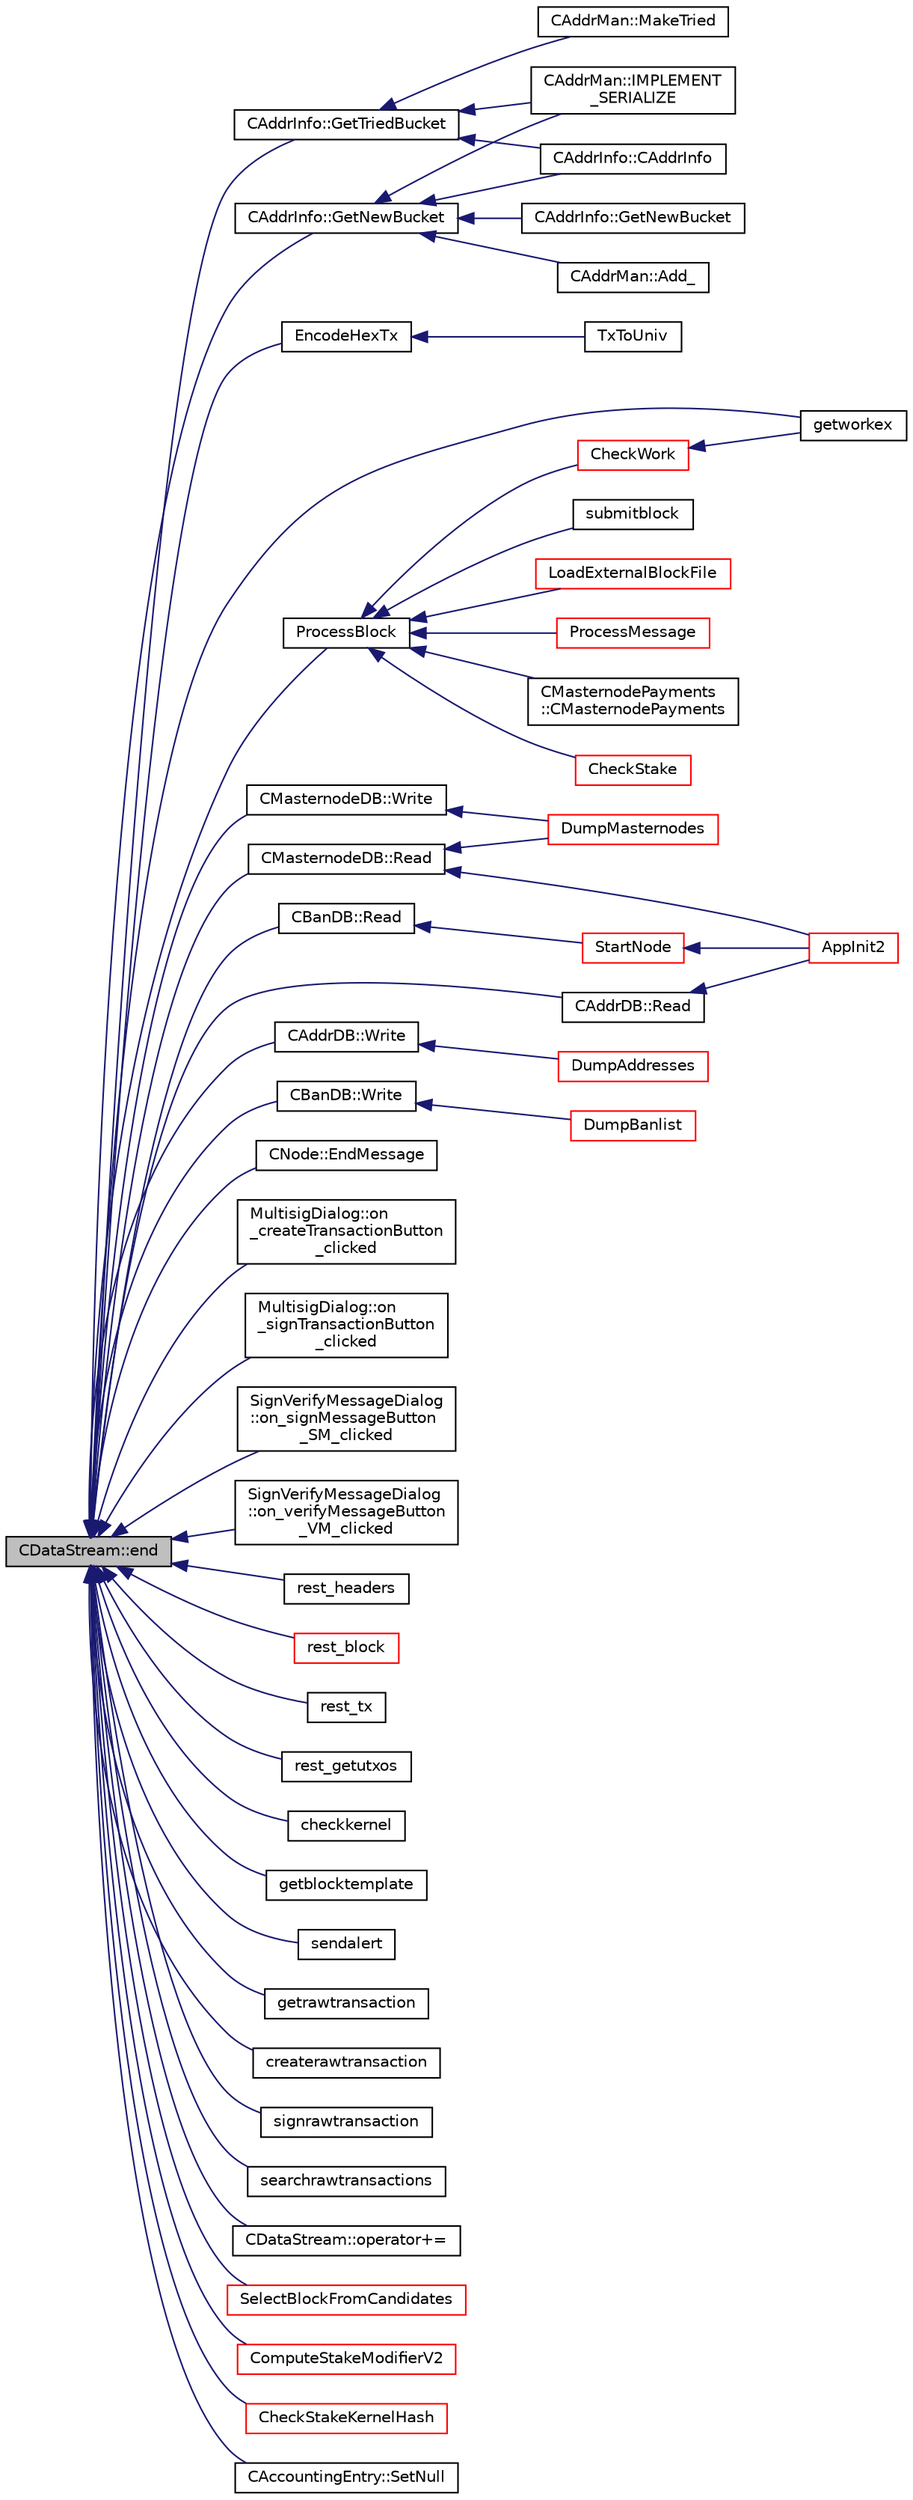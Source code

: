 digraph "CDataStream::end"
{
  edge [fontname="Helvetica",fontsize="10",labelfontname="Helvetica",labelfontsize="10"];
  node [fontname="Helvetica",fontsize="10",shape=record];
  rankdir="LR";
  Node151 [label="CDataStream::end",height=0.2,width=0.4,color="black", fillcolor="grey75", style="filled", fontcolor="black"];
  Node151 -> Node152 [dir="back",color="midnightblue",fontsize="10",style="solid",fontname="Helvetica"];
  Node152 [label="CAddrInfo::GetTriedBucket",height=0.2,width=0.4,color="black", fillcolor="white", style="filled",URL="$dd/d92/class_c_addr_info.html#a2a541a16ab155a09afc6666328e920b2"];
  Node152 -> Node153 [dir="back",color="midnightblue",fontsize="10",style="solid",fontname="Helvetica"];
  Node153 [label="CAddrMan::MakeTried",height=0.2,width=0.4,color="black", fillcolor="white", style="filled",URL="$d1/dc7/class_c_addr_man.html#a0fd16da2a89fb973e8e0e1bb6183264a"];
  Node152 -> Node154 [dir="back",color="midnightblue",fontsize="10",style="solid",fontname="Helvetica"];
  Node154 [label="CAddrInfo::CAddrInfo",height=0.2,width=0.4,color="black", fillcolor="white", style="filled",URL="$dd/d92/class_c_addr_info.html#ae14c3a91bb669e5580be1d3767264187"];
  Node152 -> Node155 [dir="back",color="midnightblue",fontsize="10",style="solid",fontname="Helvetica"];
  Node155 [label="CAddrMan::IMPLEMENT\l_SERIALIZE",height=0.2,width=0.4,color="black", fillcolor="white", style="filled",URL="$d1/dc7/class_c_addr_man.html#ac9e9b97d2eccdf4d2864e2e21dda1b8d"];
  Node151 -> Node156 [dir="back",color="midnightblue",fontsize="10",style="solid",fontname="Helvetica"];
  Node156 [label="CAddrInfo::GetNewBucket",height=0.2,width=0.4,color="black", fillcolor="white", style="filled",URL="$dd/d92/class_c_addr_info.html#a85faee0bb6c4d2bd6e63ed66c011bc75"];
  Node156 -> Node157 [dir="back",color="midnightblue",fontsize="10",style="solid",fontname="Helvetica"];
  Node157 [label="CAddrMan::Add_",height=0.2,width=0.4,color="black", fillcolor="white", style="filled",URL="$d1/dc7/class_c_addr_man.html#a9dd6df8b1904548a86054d19d4a90724"];
  Node156 -> Node154 [dir="back",color="midnightblue",fontsize="10",style="solid",fontname="Helvetica"];
  Node156 -> Node158 [dir="back",color="midnightblue",fontsize="10",style="solid",fontname="Helvetica"];
  Node158 [label="CAddrInfo::GetNewBucket",height=0.2,width=0.4,color="black", fillcolor="white", style="filled",URL="$dd/d92/class_c_addr_info.html#af5990f1a51d8b64dfcdf995355eee1d3"];
  Node156 -> Node155 [dir="back",color="midnightblue",fontsize="10",style="solid",fontname="Helvetica"];
  Node151 -> Node159 [dir="back",color="midnightblue",fontsize="10",style="solid",fontname="Helvetica"];
  Node159 [label="EncodeHexTx",height=0.2,width=0.4,color="black", fillcolor="white", style="filled",URL="$d5/d2e/core__write_8cpp.html#a51e0d5cf0f9f9801b079ce84c52ddd53"];
  Node159 -> Node160 [dir="back",color="midnightblue",fontsize="10",style="solid",fontname="Helvetica"];
  Node160 [label="TxToUniv",height=0.2,width=0.4,color="black", fillcolor="white", style="filled",URL="$d5/d2e/core__write_8cpp.html#aeb901ca565e3df0e3bc0c9863ad8f53a"];
  Node151 -> Node161 [dir="back",color="midnightblue",fontsize="10",style="solid",fontname="Helvetica"];
  Node161 [label="ProcessBlock",height=0.2,width=0.4,color="black", fillcolor="white", style="filled",URL="$d4/dbf/main_8h.html#a7c8a7be3439bb5e1e40548a332a3cf29"];
  Node161 -> Node162 [dir="back",color="midnightblue",fontsize="10",style="solid",fontname="Helvetica"];
  Node162 [label="LoadExternalBlockFile",height=0.2,width=0.4,color="red", fillcolor="white", style="filled",URL="$df/d0a/main_8cpp.html#afbdbbb5a1b376748e5460cbcf644a9af"];
  Node161 -> Node168 [dir="back",color="midnightblue",fontsize="10",style="solid",fontname="Helvetica"];
  Node168 [label="ProcessMessage",height=0.2,width=0.4,color="red", fillcolor="white", style="filled",URL="$df/d0a/main_8cpp.html#a8ba92b1a4bce3c835e887a9073d17d8e"];
  Node161 -> Node179 [dir="back",color="midnightblue",fontsize="10",style="solid",fontname="Helvetica"];
  Node179 [label="CMasternodePayments\l::CMasternodePayments",height=0.2,width=0.4,color="black", fillcolor="white", style="filled",URL="$dc/d9a/class_c_masternode_payments.html#a4b9454f265a927528c881716e7649973"];
  Node161 -> Node180 [dir="back",color="midnightblue",fontsize="10",style="solid",fontname="Helvetica"];
  Node180 [label="CheckWork",height=0.2,width=0.4,color="red", fillcolor="white", style="filled",URL="$de/d13/miner_8h.html#aadd8a05aa6d8fae1c0f4daa5e971a12a",tooltip="Check mined proof-of-work block. "];
  Node180 -> Node181 [dir="back",color="midnightblue",fontsize="10",style="solid",fontname="Helvetica"];
  Node181 [label="getworkex",height=0.2,width=0.4,color="black", fillcolor="white", style="filled",URL="$d4/ddd/rpcmining_8cpp.html#aa40f86dc468a3f2ef4a3bba99e20a069"];
  Node161 -> Node183 [dir="back",color="midnightblue",fontsize="10",style="solid",fontname="Helvetica"];
  Node183 [label="CheckStake",height=0.2,width=0.4,color="red", fillcolor="white", style="filled",URL="$de/d13/miner_8h.html#a68be4bcfa03b86095641eac5ca996fed",tooltip="Check mined proof-of-stake block. "];
  Node161 -> Node185 [dir="back",color="midnightblue",fontsize="10",style="solid",fontname="Helvetica"];
  Node185 [label="submitblock",height=0.2,width=0.4,color="black", fillcolor="white", style="filled",URL="$d4/ddd/rpcmining_8cpp.html#a6fc1aa077add8cb1c74207056616134d"];
  Node151 -> Node186 [dir="back",color="midnightblue",fontsize="10",style="solid",fontname="Helvetica"];
  Node186 [label="CMasternodeDB::Write",height=0.2,width=0.4,color="black", fillcolor="white", style="filled",URL="$d2/d64/class_c_masternode_d_b.html#a6833edd9800df785eb6f9c3a1e7d63c4"];
  Node186 -> Node187 [dir="back",color="midnightblue",fontsize="10",style="solid",fontname="Helvetica"];
  Node187 [label="DumpMasternodes",height=0.2,width=0.4,color="red", fillcolor="white", style="filled",URL="$db/d32/masternodeman_8h.html#af82c3cd6928301020e80458410608fa1"];
  Node151 -> Node188 [dir="back",color="midnightblue",fontsize="10",style="solid",fontname="Helvetica"];
  Node188 [label="CMasternodeDB::Read",height=0.2,width=0.4,color="black", fillcolor="white", style="filled",URL="$d2/d64/class_c_masternode_d_b.html#ad54bf2d5914fc53b10f1e5afbcea70f2"];
  Node188 -> Node164 [dir="back",color="midnightblue",fontsize="10",style="solid",fontname="Helvetica"];
  Node164 [label="AppInit2",height=0.2,width=0.4,color="red", fillcolor="white", style="filled",URL="$d8/dc0/init_8h.html#a1a4c1bfbf6ba1db77e988b89b9cadfd3",tooltip="Initialize ion. "];
  Node188 -> Node187 [dir="back",color="midnightblue",fontsize="10",style="solid",fontname="Helvetica"];
  Node151 -> Node189 [dir="back",color="midnightblue",fontsize="10",style="solid",fontname="Helvetica"];
  Node189 [label="CAddrDB::Write",height=0.2,width=0.4,color="black", fillcolor="white", style="filled",URL="$dc/da8/class_c_addr_d_b.html#aaec90dba59cd69a2f25bc5630a1dde39"];
  Node189 -> Node190 [dir="back",color="midnightblue",fontsize="10",style="solid",fontname="Helvetica"];
  Node190 [label="DumpAddresses",height=0.2,width=0.4,color="red", fillcolor="white", style="filled",URL="$dd/d84/net_8cpp.html#ab8b5323f5ef61499582a5a6e53b49b6e"];
  Node151 -> Node198 [dir="back",color="midnightblue",fontsize="10",style="solid",fontname="Helvetica"];
  Node198 [label="CAddrDB::Read",height=0.2,width=0.4,color="black", fillcolor="white", style="filled",URL="$dc/da8/class_c_addr_d_b.html#aed4b567fb7c2dd15b2856e7c769967b7"];
  Node198 -> Node164 [dir="back",color="midnightblue",fontsize="10",style="solid",fontname="Helvetica"];
  Node151 -> Node199 [dir="back",color="midnightblue",fontsize="10",style="solid",fontname="Helvetica"];
  Node199 [label="CBanDB::Write",height=0.2,width=0.4,color="black", fillcolor="white", style="filled",URL="$dd/db6/class_c_ban_d_b.html#a0550a06c6b5987869f557467fe7f9896"];
  Node199 -> Node200 [dir="back",color="midnightblue",fontsize="10",style="solid",fontname="Helvetica"];
  Node200 [label="DumpBanlist",height=0.2,width=0.4,color="red", fillcolor="white", style="filled",URL="$d7/d97/net_8h.html#af593c31ddb8a6d2f3c6faf63c28b5aa9"];
  Node151 -> Node207 [dir="back",color="midnightblue",fontsize="10",style="solid",fontname="Helvetica"];
  Node207 [label="CBanDB::Read",height=0.2,width=0.4,color="black", fillcolor="white", style="filled",URL="$dd/db6/class_c_ban_d_b.html#aa3bb0e398409c933bf79a9af56c807f2"];
  Node207 -> Node192 [dir="back",color="midnightblue",fontsize="10",style="solid",fontname="Helvetica"];
  Node192 [label="StartNode",height=0.2,width=0.4,color="red", fillcolor="white", style="filled",URL="$d7/d97/net_8h.html#a9396d8054e8f74959e9391871aaddde0"];
  Node192 -> Node164 [dir="back",color="midnightblue",fontsize="10",style="solid",fontname="Helvetica"];
  Node151 -> Node208 [dir="back",color="midnightblue",fontsize="10",style="solid",fontname="Helvetica"];
  Node208 [label="CNode::EndMessage",height=0.2,width=0.4,color="black", fillcolor="white", style="filled",URL="$d1/d64/class_c_node.html#af8d4b8c0f883afffcb62d906c31b2cdf"];
  Node151 -> Node209 [dir="back",color="midnightblue",fontsize="10",style="solid",fontname="Helvetica"];
  Node209 [label="MultisigDialog::on\l_createTransactionButton\l_clicked",height=0.2,width=0.4,color="black", fillcolor="white", style="filled",URL="$d4/df4/class_multisig_dialog.html#a172ad3ad87e2e756aae8e93e5febb855"];
  Node151 -> Node210 [dir="back",color="midnightblue",fontsize="10",style="solid",fontname="Helvetica"];
  Node210 [label="MultisigDialog::on\l_signTransactionButton\l_clicked",height=0.2,width=0.4,color="black", fillcolor="white", style="filled",URL="$d4/df4/class_multisig_dialog.html#ad277ce76887dfbbec511486d3c1d2bc4"];
  Node151 -> Node211 [dir="back",color="midnightblue",fontsize="10",style="solid",fontname="Helvetica"];
  Node211 [label="SignVerifyMessageDialog\l::on_signMessageButton\l_SM_clicked",height=0.2,width=0.4,color="black", fillcolor="white", style="filled",URL="$d1/d26/class_sign_verify_message_dialog.html#a2ef91b4ace68d63ab1c1d3cc6c13b5f9"];
  Node151 -> Node212 [dir="back",color="midnightblue",fontsize="10",style="solid",fontname="Helvetica"];
  Node212 [label="SignVerifyMessageDialog\l::on_verifyMessageButton\l_VM_clicked",height=0.2,width=0.4,color="black", fillcolor="white", style="filled",URL="$d1/d26/class_sign_verify_message_dialog.html#ae37dec200b27f23c409221511447ae1e"];
  Node151 -> Node213 [dir="back",color="midnightblue",fontsize="10",style="solid",fontname="Helvetica"];
  Node213 [label="rest_headers",height=0.2,width=0.4,color="black", fillcolor="white", style="filled",URL="$d8/d04/rest_8cpp.html#a6155083969f391810ef103732f50793a"];
  Node151 -> Node214 [dir="back",color="midnightblue",fontsize="10",style="solid",fontname="Helvetica"];
  Node214 [label="rest_block",height=0.2,width=0.4,color="red", fillcolor="white", style="filled",URL="$d8/d04/rest_8cpp.html#a99e4aae76e1b90f996cf7c24b5281464"];
  Node151 -> Node217 [dir="back",color="midnightblue",fontsize="10",style="solid",fontname="Helvetica"];
  Node217 [label="rest_tx",height=0.2,width=0.4,color="black", fillcolor="white", style="filled",URL="$d8/d04/rest_8cpp.html#a6a40ed64db0199226195920c9e92ac33"];
  Node151 -> Node218 [dir="back",color="midnightblue",fontsize="10",style="solid",fontname="Helvetica"];
  Node218 [label="rest_getutxos",height=0.2,width=0.4,color="black", fillcolor="white", style="filled",URL="$d8/d04/rest_8cpp.html#a1e87e488337475c6260de93cbf181b31"];
  Node151 -> Node219 [dir="back",color="midnightblue",fontsize="10",style="solid",fontname="Helvetica"];
  Node219 [label="checkkernel",height=0.2,width=0.4,color="black", fillcolor="white", style="filled",URL="$d4/ddd/rpcmining_8cpp.html#a36ee2284a7252841b8a62a9531b6acbc"];
  Node151 -> Node181 [dir="back",color="midnightblue",fontsize="10",style="solid",fontname="Helvetica"];
  Node151 -> Node220 [dir="back",color="midnightblue",fontsize="10",style="solid",fontname="Helvetica"];
  Node220 [label="getblocktemplate",height=0.2,width=0.4,color="black", fillcolor="white", style="filled",URL="$d4/ddd/rpcmining_8cpp.html#a27347eecedd59156c914fcb5ce488f9a"];
  Node151 -> Node221 [dir="back",color="midnightblue",fontsize="10",style="solid",fontname="Helvetica"];
  Node221 [label="sendalert",height=0.2,width=0.4,color="black", fillcolor="white", style="filled",URL="$df/dab/rpcnet_8cpp.html#a89a8e338923aea165bb7d8d572d76203"];
  Node151 -> Node222 [dir="back",color="midnightblue",fontsize="10",style="solid",fontname="Helvetica"];
  Node222 [label="getrawtransaction",height=0.2,width=0.4,color="black", fillcolor="white", style="filled",URL="$dc/da8/rpcrawtransaction_8cpp.html#a12e1b8a05d99d1544e5343c2282cc55a"];
  Node151 -> Node223 [dir="back",color="midnightblue",fontsize="10",style="solid",fontname="Helvetica"];
  Node223 [label="createrawtransaction",height=0.2,width=0.4,color="black", fillcolor="white", style="filled",URL="$dc/da8/rpcrawtransaction_8cpp.html#a7924d2aa3d68d890b82773445e0d949e"];
  Node151 -> Node224 [dir="back",color="midnightblue",fontsize="10",style="solid",fontname="Helvetica"];
  Node224 [label="signrawtransaction",height=0.2,width=0.4,color="black", fillcolor="white", style="filled",URL="$dc/da8/rpcrawtransaction_8cpp.html#aa0d151e35c0ad5ec82df451a833aeadb"];
  Node151 -> Node225 [dir="back",color="midnightblue",fontsize="10",style="solid",fontname="Helvetica"];
  Node225 [label="searchrawtransactions",height=0.2,width=0.4,color="black", fillcolor="white", style="filled",URL="$dc/da8/rpcrawtransaction_8cpp.html#ae119520f4c7a75fcaf31fbfaf8dff482"];
  Node151 -> Node226 [dir="back",color="midnightblue",fontsize="10",style="solid",fontname="Helvetica"];
  Node226 [label="CDataStream::operator+=",height=0.2,width=0.4,color="black", fillcolor="white", style="filled",URL="$d5/d41/class_c_data_stream.html#a59c13d9215c13b3bb4d56a818d280dda"];
  Node151 -> Node227 [dir="back",color="midnightblue",fontsize="10",style="solid",fontname="Helvetica"];
  Node227 [label="SelectBlockFromCandidates",height=0.2,width=0.4,color="red", fillcolor="white", style="filled",URL="$d1/df6/stake_8cpp.html#a747d5f77a77edf81199ebdf35bba8c86"];
  Node151 -> Node231 [dir="back",color="midnightblue",fontsize="10",style="solid",fontname="Helvetica"];
  Node231 [label="ComputeStakeModifierV2",height=0.2,width=0.4,color="red", fillcolor="white", style="filled",URL="$d4/dd4/stake_8h.html#ae7cea47493b7e179fe492df175c9cfdc"];
  Node151 -> Node232 [dir="back",color="midnightblue",fontsize="10",style="solid",fontname="Helvetica"];
  Node232 [label="CheckStakeKernelHash",height=0.2,width=0.4,color="red", fillcolor="white", style="filled",URL="$d4/dd4/stake_8h.html#a92f7a1863b9988c21166341c849e26db"];
  Node151 -> Node237 [dir="back",color="midnightblue",fontsize="10",style="solid",fontname="Helvetica"];
  Node237 [label="CAccountingEntry::SetNull",height=0.2,width=0.4,color="black", fillcolor="white", style="filled",URL="$dc/dde/class_c_accounting_entry.html#a439b044226a1e465032ce4c4580d3389"];
}
